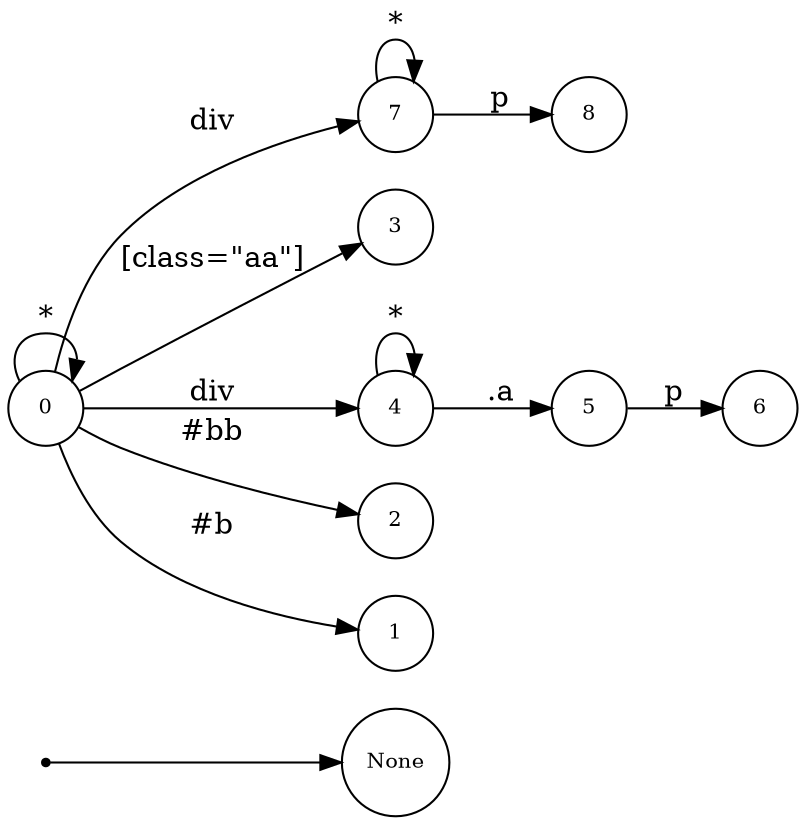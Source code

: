 digraph NFA {
  rankdir=LR;
  node [shape=circle, fontsize=10];
  __start [shape=point, label=""];
  __start -> None;
  6 [label="6"];
  7 [label="7"];
  5 [label="5"];
  3 [label="3"];
  8 [label="8"];
  4 [label="4"];
  0 [label="0"];
  2 [label="2"];
  1 [label="1"];
  { node [shape=doublecircle]; 1 2 3 6 8 }
  0 -> 0 [label="*"];
  0 -> 1 [label="#b"];
  0 -> 2 [label="#bb"];
  0 -> 3 [label="[class=\"aa\"]"];
  0 -> 4 [label="div"];
  4 -> 4 [label="*"];
  4 -> 5 [label=".a"];
  5 -> 6 [label="p"];
  0 -> 7 [label="div"];
  7 -> 7 [label="*"];
  7 -> 8 [label="p"];
}
